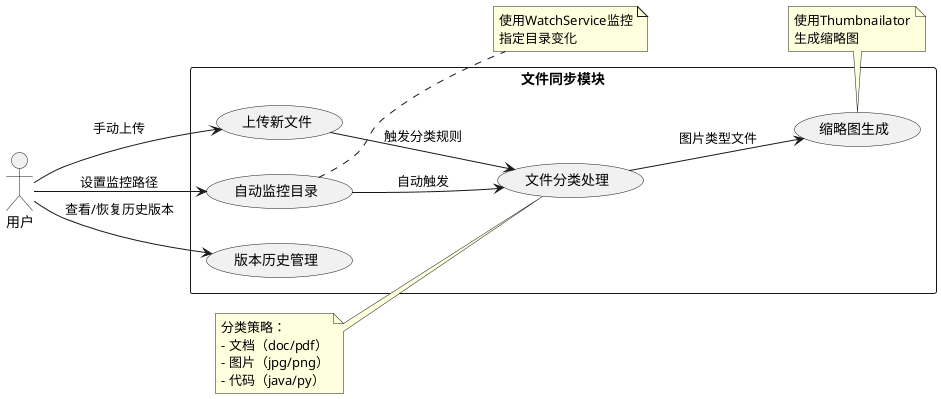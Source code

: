 @startuml
left to right direction
actor 用户 as User

rectangle "文件同步模块" {
  (上传新文件) as UC1
  (自动监控目录) as UC2
  (版本历史管理) as UC3
  (文件分类处理) as UC4
  (缩略图生成) as UC5

  User --> UC1 : 手动上传
  User --> UC2 : 设置监控路径
  User --> UC3 : 查看/恢复历史版本
  UC1 --> UC4 : 触发分类规则
  UC2 --> UC4 : 自动触发
  UC4 --> UC5 : 图片类型文件
}

note right of UC2
  使用WatchService监控
  指定目录变化
end note

note left of UC4
  分类策略：
  - 文档（doc/pdf）
  - 图片（jpg/png）
  - 代码（java/py）
end note

note bottom of UC5
  使用Thumbnailator
  生成缩略图
end note
@enduml